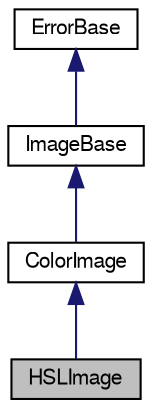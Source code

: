 digraph "HSLImage"
{
  bgcolor="transparent";
  edge [fontname="FreeSans",fontsize="10",labelfontname="FreeSans",labelfontsize="10"];
  node [fontname="FreeSans",fontsize="10",shape=record];
  Node1 [label="HSLImage",height=0.2,width=0.4,color="black", fillcolor="grey75", style="filled" fontcolor="black"];
  Node2 -> Node1 [dir="back",color="midnightblue",fontsize="10",style="solid",fontname="FreeSans"];
  Node2 [label="ColorImage",height=0.2,width=0.4,color="black",URL="$class_color_image.html"];
  Node3 -> Node2 [dir="back",color="midnightblue",fontsize="10",style="solid",fontname="FreeSans"];
  Node3 [label="ImageBase",height=0.2,width=0.4,color="black",URL="$class_image_base.html"];
  Node4 -> Node3 [dir="back",color="midnightblue",fontsize="10",style="solid",fontname="FreeSans"];
  Node4 [label="ErrorBase",height=0.2,width=0.4,color="black",URL="$class_error_base.html"];
}

